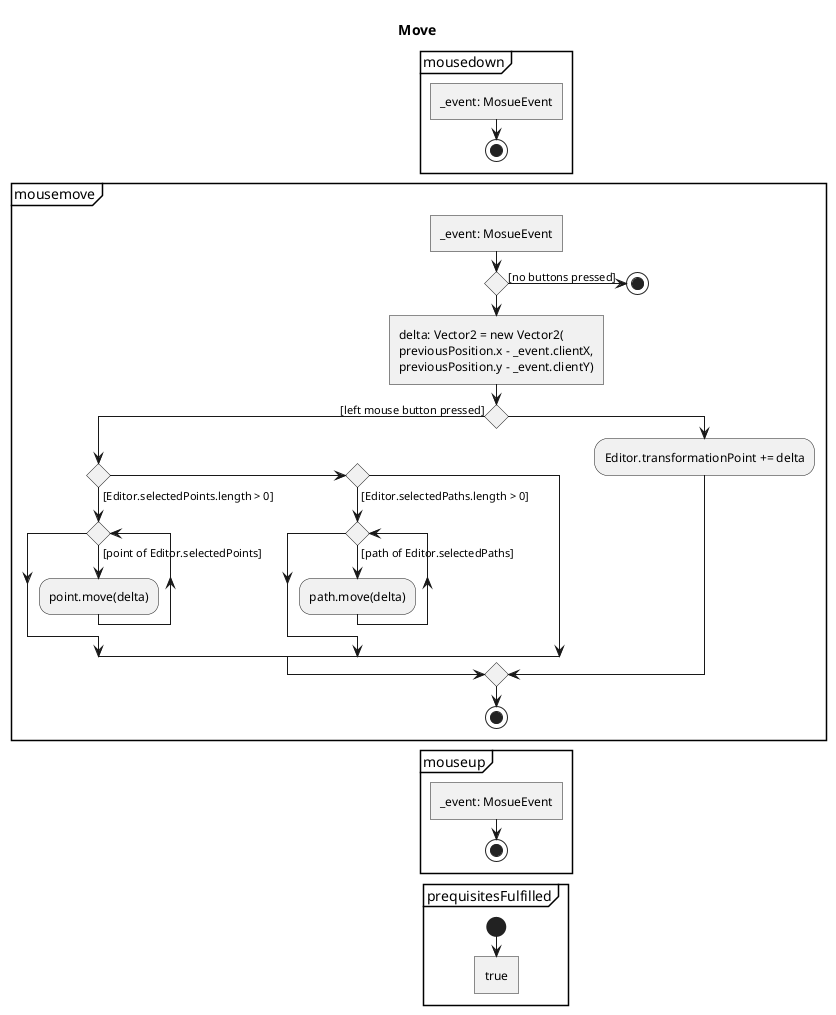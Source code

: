 @startuml Move
skinparam monochrome true

title Move

partition mousedown {
	:_event: MosueEvent]
	stop
}

partition mousemove {
	:_event: MosueEvent]
	if() then ([no buttons pressed])
	stop
	endif
	:delta: Vector2 = new Vector2(
	previousPosition.x - _event.clientX,
	previousPosition.y - _event.clientY)]
	if() then ([left mouse button pressed])
		if() then ([Editor.selectedPoints.length > 0])
			while() is ([point of Editor.selectedPoints])
				:point.move(delta);
			endwhile
		elseif () then ([Editor.selectedPaths.length > 0])
			while() is ([path of Editor.selectedPaths])
				:path.move(delta);
			endwhile
		endif
	else
		:Editor.transformationPoint += delta;
	endif
	stop
}

partition mouseup {
	:_event: MosueEvent]
	stop
}

partition prequisitesFulfilled {
	start
	:true]
}

@enduml